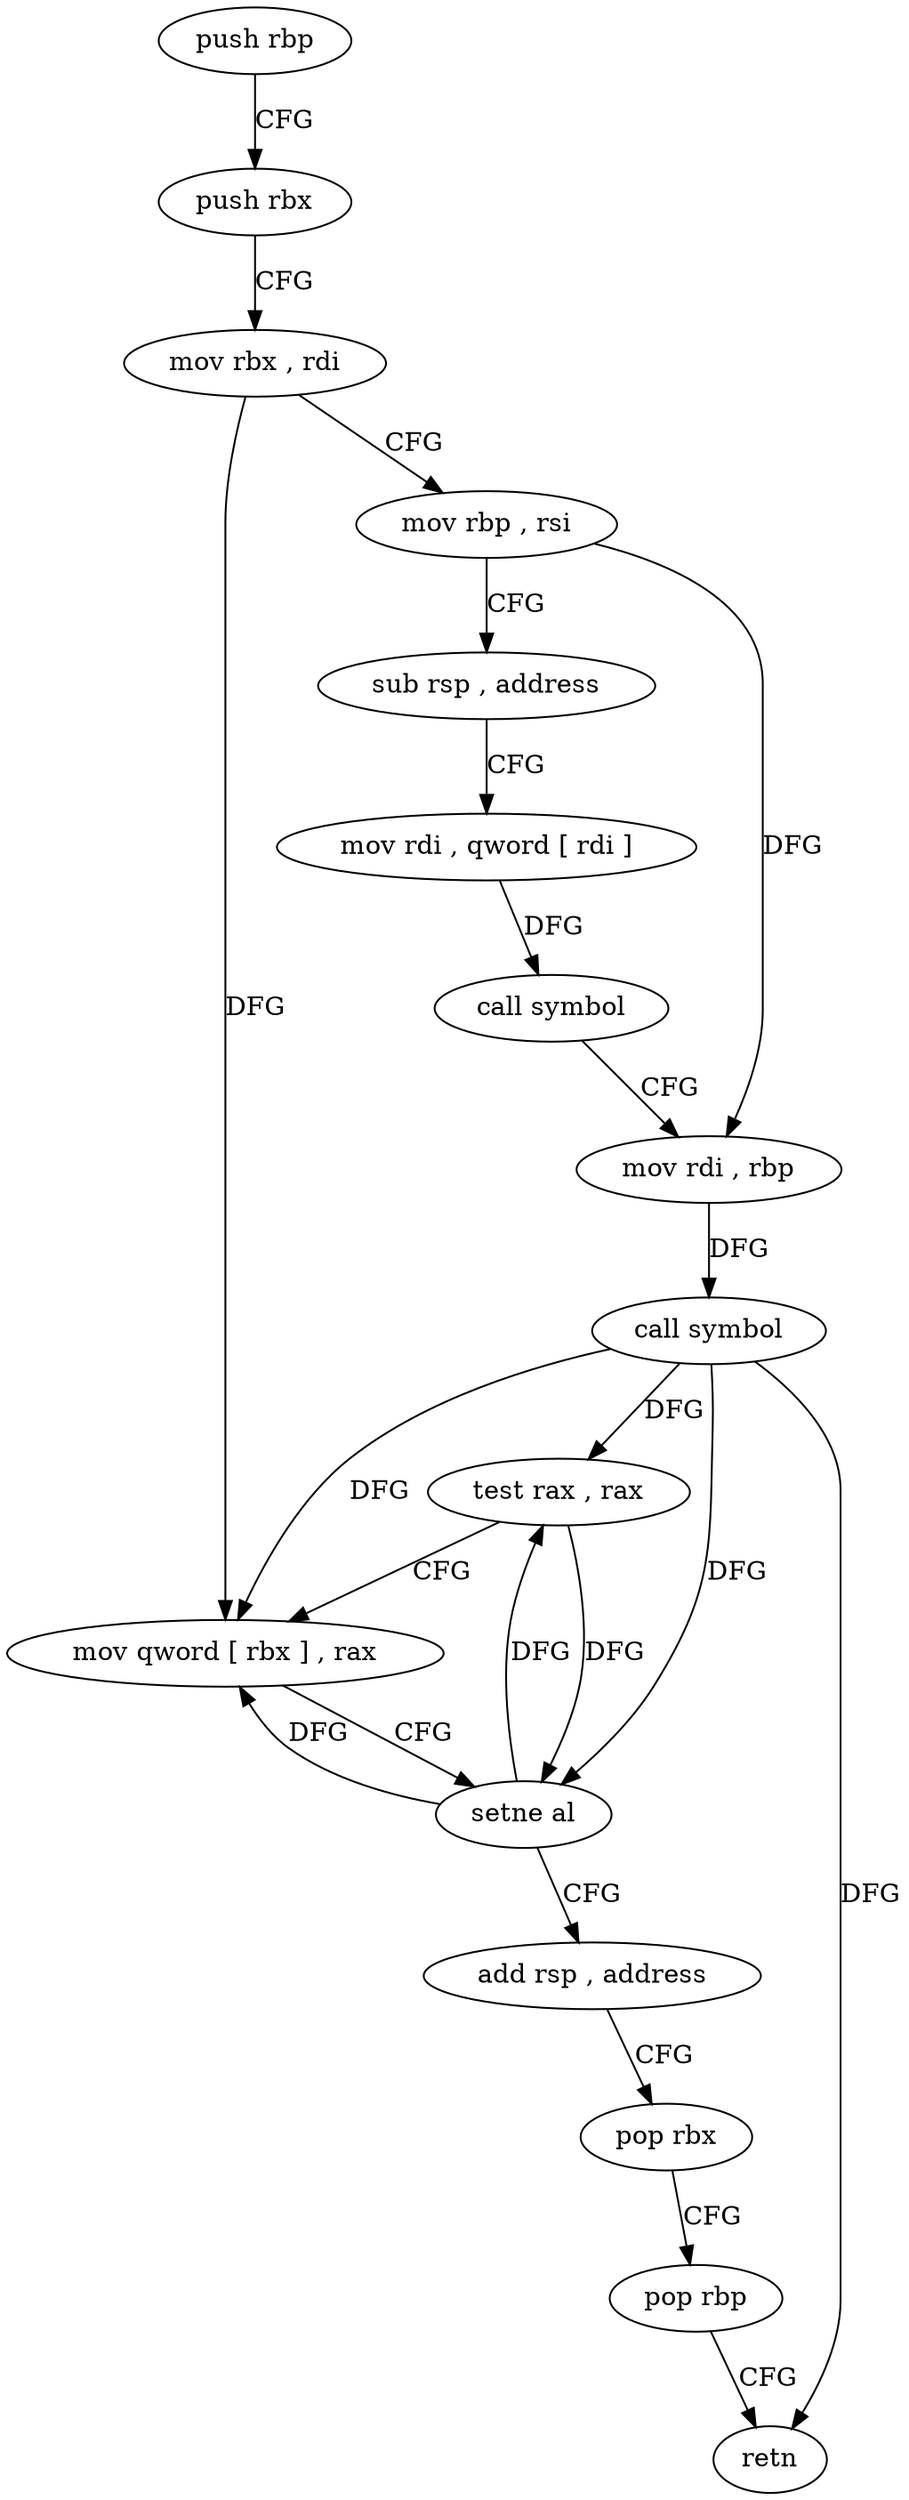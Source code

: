 digraph "func" {
"83312" [label = "push rbp" ]
"83313" [label = "push rbx" ]
"83314" [label = "mov rbx , rdi" ]
"83317" [label = "mov rbp , rsi" ]
"83320" [label = "sub rsp , address" ]
"83324" [label = "mov rdi , qword [ rdi ]" ]
"83327" [label = "call symbol" ]
"83332" [label = "mov rdi , rbp" ]
"83335" [label = "call symbol" ]
"83340" [label = "test rax , rax" ]
"83343" [label = "mov qword [ rbx ] , rax" ]
"83346" [label = "setne al" ]
"83349" [label = "add rsp , address" ]
"83353" [label = "pop rbx" ]
"83354" [label = "pop rbp" ]
"83355" [label = "retn" ]
"83312" -> "83313" [ label = "CFG" ]
"83313" -> "83314" [ label = "CFG" ]
"83314" -> "83317" [ label = "CFG" ]
"83314" -> "83343" [ label = "DFG" ]
"83317" -> "83320" [ label = "CFG" ]
"83317" -> "83332" [ label = "DFG" ]
"83320" -> "83324" [ label = "CFG" ]
"83324" -> "83327" [ label = "DFG" ]
"83327" -> "83332" [ label = "CFG" ]
"83332" -> "83335" [ label = "DFG" ]
"83335" -> "83340" [ label = "DFG" ]
"83335" -> "83343" [ label = "DFG" ]
"83335" -> "83346" [ label = "DFG" ]
"83335" -> "83355" [ label = "DFG" ]
"83340" -> "83343" [ label = "CFG" ]
"83340" -> "83346" [ label = "DFG" ]
"83343" -> "83346" [ label = "CFG" ]
"83346" -> "83349" [ label = "CFG" ]
"83346" -> "83340" [ label = "DFG" ]
"83346" -> "83343" [ label = "DFG" ]
"83349" -> "83353" [ label = "CFG" ]
"83353" -> "83354" [ label = "CFG" ]
"83354" -> "83355" [ label = "CFG" ]
}
